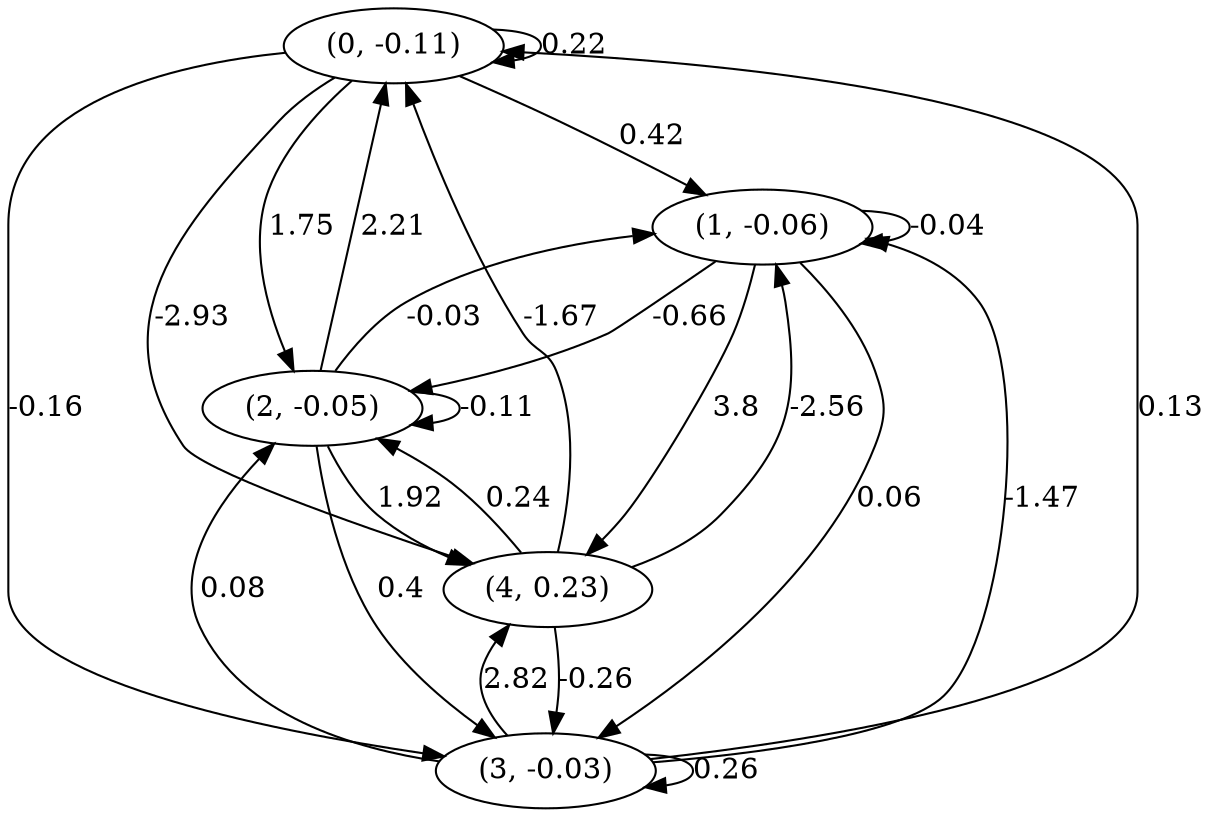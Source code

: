 digraph {
    0 [ label = "(0, -0.11)" ]
    1 [ label = "(1, -0.06)" ]
    2 [ label = "(2, -0.05)" ]
    3 [ label = "(3, -0.03)" ]
    4 [ label = "(4, 0.23)" ]
    0 -> 0 [ label = "0.22" ]
    1 -> 1 [ label = "-0.04" ]
    2 -> 2 [ label = "-0.11" ]
    3 -> 3 [ label = "0.26" ]
    2 -> 0 [ label = "2.21" ]
    3 -> 0 [ label = "0.13" ]
    4 -> 0 [ label = "-1.67" ]
    0 -> 1 [ label = "0.42" ]
    2 -> 1 [ label = "-0.03" ]
    3 -> 1 [ label = "-1.47" ]
    4 -> 1 [ label = "-2.56" ]
    0 -> 2 [ label = "1.75" ]
    1 -> 2 [ label = "-0.66" ]
    3 -> 2 [ label = "0.08" ]
    4 -> 2 [ label = "0.24" ]
    0 -> 3 [ label = "-0.16" ]
    1 -> 3 [ label = "0.06" ]
    2 -> 3 [ label = "0.4" ]
    4 -> 3 [ label = "-0.26" ]
    0 -> 4 [ label = "-2.93" ]
    1 -> 4 [ label = "3.8" ]
    2 -> 4 [ label = "1.92" ]
    3 -> 4 [ label = "2.82" ]
}

